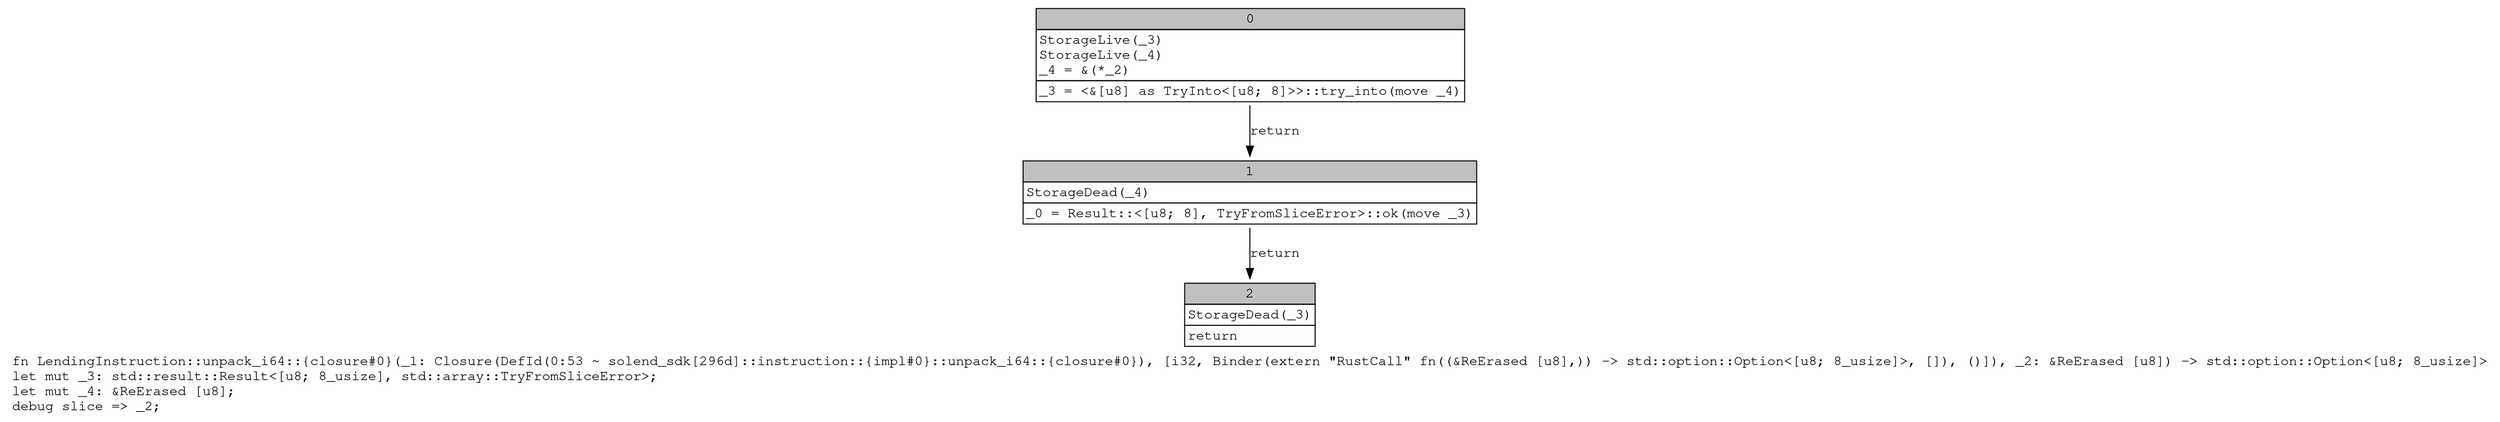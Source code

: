digraph Mir_0_53 {
    graph [fontname="Courier, monospace"];
    node [fontname="Courier, monospace"];
    edge [fontname="Courier, monospace"];
    label=<fn LendingInstruction::unpack_i64::{closure#0}(_1: Closure(DefId(0:53 ~ solend_sdk[296d]::instruction::{impl#0}::unpack_i64::{closure#0}), [i32, Binder(extern &quot;RustCall&quot; fn((&amp;ReErased [u8],)) -&gt; std::option::Option&lt;[u8; 8_usize]&gt;, []), ()]), _2: &amp;ReErased [u8]) -&gt; std::option::Option&lt;[u8; 8_usize]&gt;<br align="left"/>let mut _3: std::result::Result&lt;[u8; 8_usize], std::array::TryFromSliceError&gt;;<br align="left"/>let mut _4: &amp;ReErased [u8];<br align="left"/>debug slice =&gt; _2;<br align="left"/>>;
    bb0__0_53 [shape="none", label=<<table border="0" cellborder="1" cellspacing="0"><tr><td bgcolor="gray" align="center" colspan="1">0</td></tr><tr><td align="left" balign="left">StorageLive(_3)<br/>StorageLive(_4)<br/>_4 = &amp;(*_2)<br/></td></tr><tr><td align="left">_3 = &lt;&amp;[u8] as TryInto&lt;[u8; 8]&gt;&gt;::try_into(move _4)</td></tr></table>>];
    bb1__0_53 [shape="none", label=<<table border="0" cellborder="1" cellspacing="0"><tr><td bgcolor="gray" align="center" colspan="1">1</td></tr><tr><td align="left" balign="left">StorageDead(_4)<br/></td></tr><tr><td align="left">_0 = Result::&lt;[u8; 8], TryFromSliceError&gt;::ok(move _3)</td></tr></table>>];
    bb2__0_53 [shape="none", label=<<table border="0" cellborder="1" cellspacing="0"><tr><td bgcolor="gray" align="center" colspan="1">2</td></tr><tr><td align="left" balign="left">StorageDead(_3)<br/></td></tr><tr><td align="left">return</td></tr></table>>];
    bb0__0_53 -> bb1__0_53 [label="return"];
    bb1__0_53 -> bb2__0_53 [label="return"];
}
